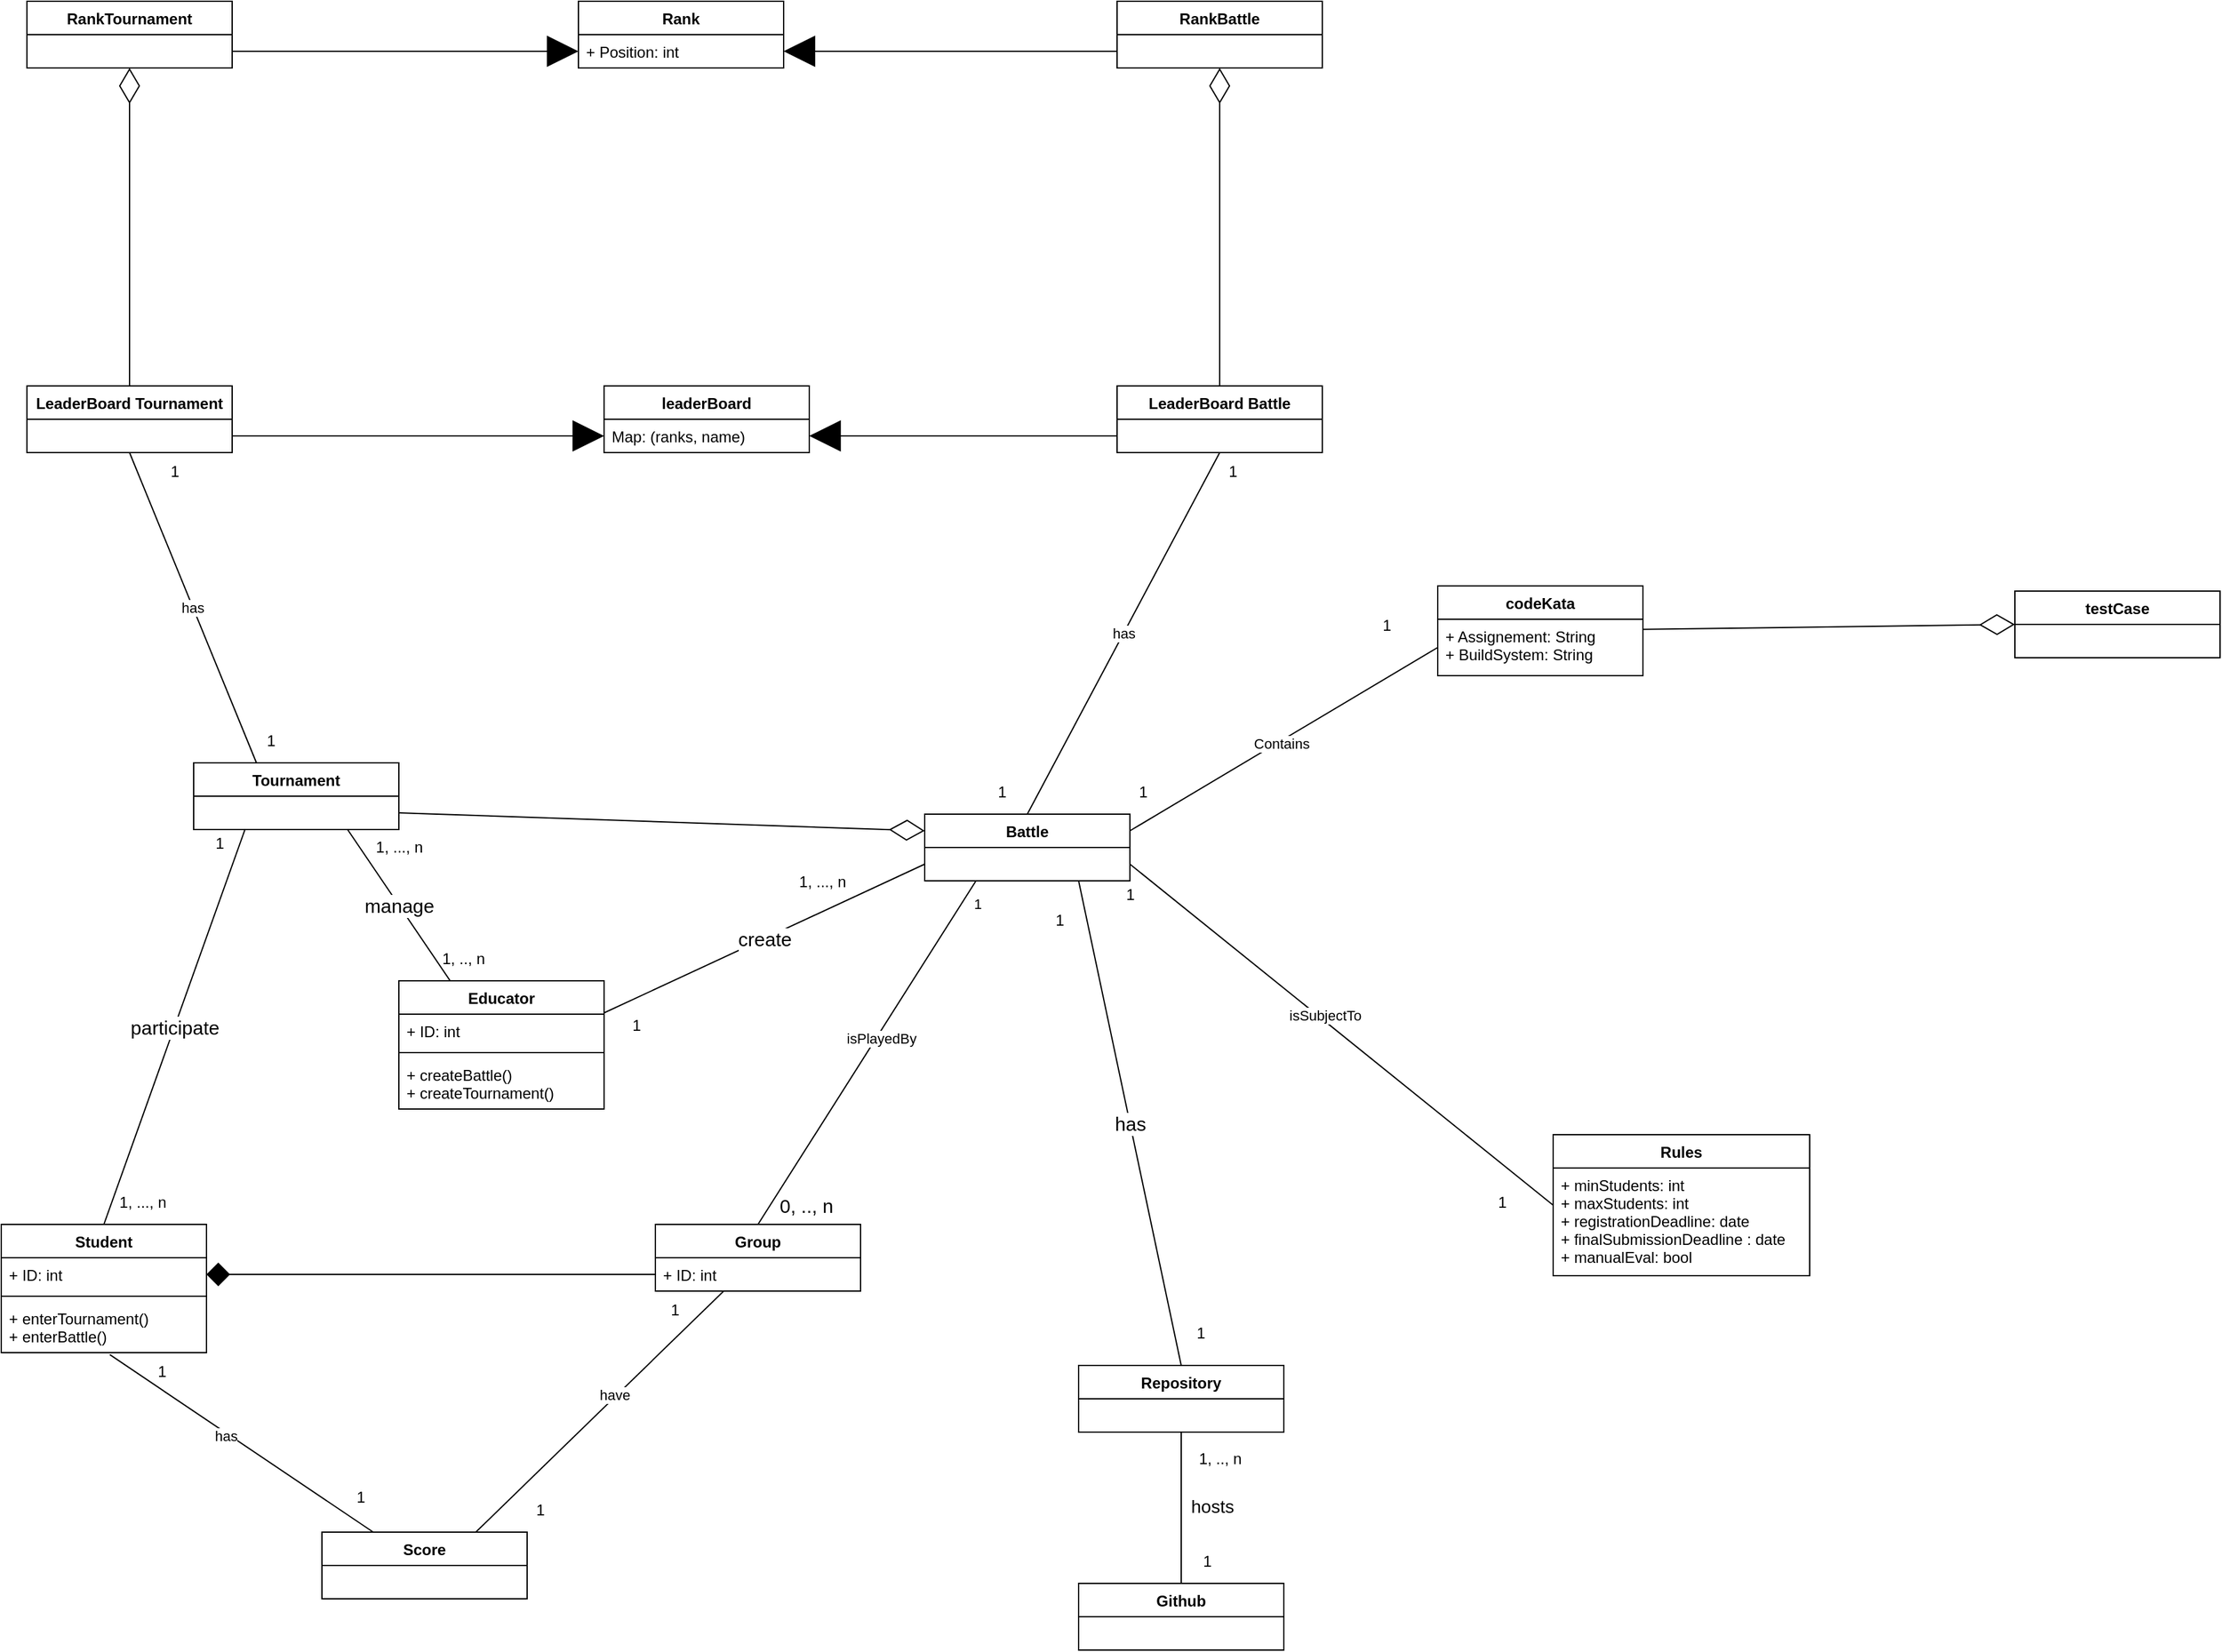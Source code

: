<mxfile version="22.1.3" type="device">
  <diagram id="ikbslbPm9LD_CiqMtaIl" name="Pagina-1">
    <mxGraphModel dx="2970" dy="2347" grid="1" gridSize="10" guides="1" tooltips="1" connect="1" arrows="1" fold="1" page="1" pageScale="1" pageWidth="827" pageHeight="1169" math="0" shadow="0">
      <root>
        <mxCell id="0" />
        <mxCell id="1" parent="0" />
        <mxCell id="85" value="has" style="edgeStyle=none;html=1;exitX=0.5;exitY=0;exitDx=0;exitDy=0;entryX=0.5;entryY=1;entryDx=0;entryDy=0;startArrow=none;startFill=0;endArrow=none;endFill=0;endSize=16;" parent="1" source="19" target="51" edge="1">
          <mxGeometry relative="1" as="geometry" />
        </mxCell>
        <mxCell id="19" value="Battle" style="swimlane;fontStyle=1;align=center;verticalAlign=top;childLayout=stackLayout;horizontal=1;startSize=26;horizontalStack=0;resizeParent=1;resizeParentMax=0;resizeLast=0;collapsible=1;marginBottom=0;" parent="1" vertex="1">
          <mxGeometry x="400" y="420" width="160" height="52" as="geometry" />
        </mxCell>
        <mxCell id="97" style="edgeStyle=none;html=1;exitX=1;exitY=0.5;exitDx=0;exitDy=0;entryX=0;entryY=0.5;entryDx=0;entryDy=0;strokeWidth=1;fontSize=15;startArrow=diamond;startFill=1;endArrow=none;endFill=0;startSize=16;endSize=19;targetPerimeterSpacing=12;" parent="1" source="24" target="48" edge="1">
          <mxGeometry relative="1" as="geometry" />
        </mxCell>
        <mxCell id="98" value="participate" style="edgeStyle=none;html=1;exitX=0.5;exitY=0;exitDx=0;exitDy=0;strokeWidth=1;fontSize=15;startArrow=none;startFill=0;endArrow=none;endFill=0;startSize=16;endSize=19;targetPerimeterSpacing=12;entryX=0.25;entryY=1;entryDx=0;entryDy=0;" parent="1" source="23" target="39" edge="1">
          <mxGeometry relative="1" as="geometry">
            <mxPoint x="-121" y="430" as="targetPoint" />
          </mxGeometry>
        </mxCell>
        <mxCell id="23" value="Student" style="swimlane;fontStyle=1;align=center;verticalAlign=top;childLayout=stackLayout;horizontal=1;startSize=26;horizontalStack=0;resizeParent=1;resizeParentMax=0;resizeLast=0;collapsible=1;marginBottom=0;" parent="1" vertex="1">
          <mxGeometry x="-320" y="740" width="160" height="100" as="geometry" />
        </mxCell>
        <mxCell id="24" value="+ ID: int" style="text;strokeColor=none;fillColor=none;align=left;verticalAlign=top;spacingLeft=4;spacingRight=4;overflow=hidden;rotatable=0;points=[[0,0.5],[1,0.5]];portConstraint=eastwest;" parent="23" vertex="1">
          <mxGeometry y="26" width="160" height="26" as="geometry" />
        </mxCell>
        <mxCell id="25" value="" style="line;strokeWidth=1;fillColor=none;align=left;verticalAlign=middle;spacingTop=-1;spacingLeft=3;spacingRight=3;rotatable=0;labelPosition=right;points=[];portConstraint=eastwest;strokeColor=inherit;" parent="23" vertex="1">
          <mxGeometry y="52" width="160" height="8" as="geometry" />
        </mxCell>
        <mxCell id="26" value="+ enterTournament()&#xa;+ enterBattle()" style="text;strokeColor=none;fillColor=none;align=left;verticalAlign=top;spacingLeft=4;spacingRight=4;overflow=hidden;rotatable=0;points=[[0,0.5],[1,0.5]];portConstraint=eastwest;" parent="23" vertex="1">
          <mxGeometry y="60" width="160" height="40" as="geometry" />
        </mxCell>
        <mxCell id="27" value="leaderBoard" style="swimlane;fontStyle=1;align=center;verticalAlign=top;childLayout=stackLayout;horizontal=1;startSize=26;horizontalStack=0;resizeParent=1;resizeParentMax=0;resizeLast=0;collapsible=1;marginBottom=0;" parent="1" vertex="1">
          <mxGeometry x="150" y="86" width="160" height="52" as="geometry" />
        </mxCell>
        <mxCell id="28" value="Map: (ranks, name)" style="text;strokeColor=none;fillColor=none;align=left;verticalAlign=top;spacingLeft=4;spacingRight=4;overflow=hidden;rotatable=0;points=[[0,0.5],[1,0.5]];portConstraint=eastwest;" parent="27" vertex="1">
          <mxGeometry y="26" width="160" height="26" as="geometry" />
        </mxCell>
        <mxCell id="88" style="edgeStyle=none;html=1;exitX=0;exitY=0.5;exitDx=0;exitDy=0;entryX=1;entryY=0.5;entryDx=0;entryDy=0;strokeWidth=1;startArrow=none;startFill=0;endArrow=block;endFill=1;endSize=22;targetPerimeterSpacing=12;" parent="1" target="64" edge="1">
          <mxGeometry relative="1" as="geometry">
            <mxPoint x="550" y="-175" as="sourcePoint" />
          </mxGeometry>
        </mxCell>
        <mxCell id="31" value="RankBattle" style="swimlane;fontStyle=1;align=center;verticalAlign=top;childLayout=stackLayout;horizontal=1;startSize=26;horizontalStack=0;resizeParent=1;resizeParentMax=0;resizeLast=0;collapsible=1;marginBottom=0;" parent="1" vertex="1">
          <mxGeometry x="550" y="-214" width="160" height="52" as="geometry" />
        </mxCell>
        <mxCell id="89" style="edgeStyle=none;html=1;exitX=1;exitY=0.5;exitDx=0;exitDy=0;entryX=0;entryY=0.5;entryDx=0;entryDy=0;strokeWidth=1;startArrow=none;startFill=0;endArrow=block;endFill=1;endSize=22;targetPerimeterSpacing=12;" parent="1" target="64" edge="1">
          <mxGeometry relative="1" as="geometry">
            <mxPoint x="-140" y="-175" as="sourcePoint" />
          </mxGeometry>
        </mxCell>
        <mxCell id="35" value="RankTournament" style="swimlane;fontStyle=1;align=center;verticalAlign=top;childLayout=stackLayout;horizontal=1;startSize=26;horizontalStack=0;resizeParent=1;resizeParentMax=0;resizeLast=0;collapsible=1;marginBottom=0;" parent="1" vertex="1">
          <mxGeometry x="-300" y="-214" width="160" height="52" as="geometry" />
        </mxCell>
        <mxCell id="39" value="Tournament" style="swimlane;fontStyle=1;align=center;verticalAlign=top;childLayout=stackLayout;horizontal=1;startSize=26;horizontalStack=0;resizeParent=1;resizeParentMax=0;resizeLast=0;collapsible=1;marginBottom=0;" parent="1" vertex="1">
          <mxGeometry x="-170" y="380" width="160" height="52" as="geometry" />
        </mxCell>
        <mxCell id="HH2QMNtfr4g-k63wctIC-111" style="rounded=0;orthogonalLoop=1;jettySize=auto;html=1;entryX=0;entryY=0.5;entryDx=0;entryDy=0;endArrow=diamondThin;endFill=0;endSize=25;" edge="1" parent="1" source="43" target="HH2QMNtfr4g-k63wctIC-107">
          <mxGeometry relative="1" as="geometry" />
        </mxCell>
        <mxCell id="43" value="codeKata" style="swimlane;fontStyle=1;align=center;verticalAlign=top;childLayout=stackLayout;horizontal=1;startSize=26;horizontalStack=0;resizeParent=1;resizeParentMax=0;resizeLast=0;collapsible=1;marginBottom=0;" parent="1" vertex="1">
          <mxGeometry x="800" y="242" width="160" height="70" as="geometry" />
        </mxCell>
        <mxCell id="44" value="+ Assignement: String&#xa;+ BuildSystem: String " style="text;strokeColor=none;fillColor=none;align=left;verticalAlign=top;spacingLeft=4;spacingRight=4;overflow=hidden;rotatable=0;points=[[0,0.5],[1,0.5]];portConstraint=eastwest;" parent="43" vertex="1">
          <mxGeometry y="26" width="160" height="44" as="geometry" />
        </mxCell>
        <mxCell id="92" value="&lt;font style=&quot;font-size: 15px;&quot;&gt;0, .., n&lt;/font&gt;" style="edgeStyle=none;html=1;exitX=0.5;exitY=0;exitDx=0;exitDy=0;entryX=0.25;entryY=1;entryDx=0;entryDy=0;strokeWidth=1;startArrow=none;startFill=0;endArrow=none;endFill=0;endSize=1;targetPerimeterSpacing=12;labelPosition=right;verticalLabelPosition=bottom;align=left;verticalAlign=top;" parent="1" source="47" target="19" edge="1">
          <mxGeometry x="-0.789" y="3" relative="1" as="geometry">
            <mxPoint as="offset" />
            <mxPoint x="450.08" y="506.988" as="targetPoint" />
          </mxGeometry>
        </mxCell>
        <mxCell id="HH2QMNtfr4g-k63wctIC-139" value="isPlayedBy" style="edgeLabel;html=1;align=center;verticalAlign=middle;resizable=0;points=[];" vertex="1" connectable="0" parent="92">
          <mxGeometry x="0.094" y="-3" relative="1" as="geometry">
            <mxPoint as="offset" />
          </mxGeometry>
        </mxCell>
        <mxCell id="HH2QMNtfr4g-k63wctIC-140" value="1" style="edgeLabel;html=1;align=center;verticalAlign=middle;resizable=0;points=[];" vertex="1" connectable="0" parent="92">
          <mxGeometry x="0.909" y="-10" relative="1" as="geometry">
            <mxPoint as="offset" />
          </mxGeometry>
        </mxCell>
        <mxCell id="106" style="edgeStyle=none;html=1;entryX=0.75;entryY=0;entryDx=0;entryDy=0;endArrow=none;endFill=0;endSize=16;" parent="1" source="47" target="79" edge="1">
          <mxGeometry relative="1" as="geometry" />
        </mxCell>
        <mxCell id="107" value="have" style="edgeLabel;html=1;align=center;verticalAlign=middle;resizable=0;points=[];" parent="106" vertex="1" connectable="0">
          <mxGeometry x="-0.128" y="-2" relative="1" as="geometry">
            <mxPoint as="offset" />
          </mxGeometry>
        </mxCell>
        <mxCell id="47" value="Group" style="swimlane;fontStyle=1;align=center;verticalAlign=top;childLayout=stackLayout;horizontal=1;startSize=26;horizontalStack=0;resizeParent=1;resizeParentMax=0;resizeLast=0;collapsible=1;marginBottom=0;" parent="1" vertex="1">
          <mxGeometry x="190" y="740" width="160" height="52" as="geometry" />
        </mxCell>
        <mxCell id="48" value="+ ID: int" style="text;strokeColor=none;fillColor=none;align=left;verticalAlign=top;spacingLeft=4;spacingRight=4;overflow=hidden;rotatable=0;points=[[0,0.5],[1,0.5]];portConstraint=eastwest;" parent="47" vertex="1">
          <mxGeometry y="26" width="160" height="26" as="geometry" />
        </mxCell>
        <mxCell id="87" style="edgeStyle=none;html=1;exitX=0;exitY=0.75;exitDx=0;exitDy=0;entryX=1;entryY=0.5;entryDx=0;entryDy=0;strokeWidth=1;startArrow=none;startFill=0;endArrow=block;endFill=1;endSize=22;targetPerimeterSpacing=12;" parent="1" source="51" target="28" edge="1">
          <mxGeometry relative="1" as="geometry">
            <mxPoint x="540" y="125" as="sourcePoint" />
          </mxGeometry>
        </mxCell>
        <mxCell id="51" value="LeaderBoard Battle" style="swimlane;fontStyle=1;align=center;verticalAlign=top;childLayout=stackLayout;horizontal=1;startSize=26;horizontalStack=0;resizeParent=1;resizeParentMax=0;resizeLast=0;collapsible=1;marginBottom=0;" parent="1" vertex="1">
          <mxGeometry x="550" y="86" width="160" height="52" as="geometry" />
        </mxCell>
        <mxCell id="94" value="manage" style="edgeStyle=none;html=1;exitX=0.25;exitY=0;exitDx=0;exitDy=0;entryX=0.75;entryY=1;entryDx=0;entryDy=0;strokeWidth=1;fontSize=15;startArrow=none;startFill=0;endArrow=none;endFill=0;endSize=8;targetPerimeterSpacing=12;" parent="1" source="55" target="39" edge="1">
          <mxGeometry relative="1" as="geometry">
            <mxPoint x="-66" y="431.012" as="targetPoint" />
          </mxGeometry>
        </mxCell>
        <mxCell id="95" value="create" style="edgeStyle=none;html=1;exitX=1;exitY=0.25;exitDx=0;exitDy=0;entryX=0;entryY=0.75;entryDx=0;entryDy=0;strokeWidth=1;fontSize=15;startArrow=none;startFill=0;endArrow=none;endFill=0;endSize=16;targetPerimeterSpacing=13;" parent="1" source="55" target="19" edge="1">
          <mxGeometry relative="1" as="geometry">
            <mxPoint x="400.96" y="503.998" as="targetPoint" />
          </mxGeometry>
        </mxCell>
        <mxCell id="55" value="Educator" style="swimlane;fontStyle=1;align=center;verticalAlign=top;childLayout=stackLayout;horizontal=1;startSize=26;horizontalStack=0;resizeParent=1;resizeParentMax=0;resizeLast=0;collapsible=1;marginBottom=0;" parent="1" vertex="1">
          <mxGeometry x="-10" y="550" width="160" height="100" as="geometry" />
        </mxCell>
        <mxCell id="56" value="+ ID: int" style="text;strokeColor=none;fillColor=none;align=left;verticalAlign=top;spacingLeft=4;spacingRight=4;overflow=hidden;rotatable=0;points=[[0,0.5],[1,0.5]];portConstraint=eastwest;" parent="55" vertex="1">
          <mxGeometry y="26" width="160" height="26" as="geometry" />
        </mxCell>
        <mxCell id="57" value="" style="line;strokeWidth=1;fillColor=none;align=left;verticalAlign=middle;spacingTop=-1;spacingLeft=3;spacingRight=3;rotatable=0;labelPosition=right;points=[];portConstraint=eastwest;strokeColor=inherit;" parent="55" vertex="1">
          <mxGeometry y="52" width="160" height="8" as="geometry" />
        </mxCell>
        <mxCell id="58" value="+ createBattle()&#xa;+ createTournament()" style="text;strokeColor=none;fillColor=none;align=left;verticalAlign=top;spacingLeft=4;spacingRight=4;overflow=hidden;rotatable=0;points=[[0,0.5],[1,0.5]];portConstraint=eastwest;" parent="55" vertex="1">
          <mxGeometry y="60" width="160" height="40" as="geometry" />
        </mxCell>
        <mxCell id="59" value="Rules&#xa;" style="swimlane;fontStyle=1;align=center;verticalAlign=top;childLayout=stackLayout;horizontal=1;startSize=26;horizontalStack=0;resizeParent=1;resizeParentMax=0;resizeLast=0;collapsible=1;marginBottom=0;" parent="1" vertex="1">
          <mxGeometry x="890" y="670" width="200" height="110" as="geometry" />
        </mxCell>
        <mxCell id="60" value="+ minStudents: int&#xa;+ maxStudents: int&#xa;+ registrationDeadline: date&#xa;+ finalSubmissionDeadline : date&#xa;+ manualEval: bool" style="text;strokeColor=none;fillColor=none;align=left;verticalAlign=top;spacingLeft=4;spacingRight=4;overflow=hidden;rotatable=0;points=[[0,0.5],[1,0.5]];portConstraint=eastwest;" parent="59" vertex="1">
          <mxGeometry y="26" width="200" height="84" as="geometry" />
        </mxCell>
        <mxCell id="63" value="Rank" style="swimlane;fontStyle=1;align=center;verticalAlign=top;childLayout=stackLayout;horizontal=1;startSize=26;horizontalStack=0;resizeParent=1;resizeParentMax=0;resizeLast=0;collapsible=1;marginBottom=0;" parent="1" vertex="1">
          <mxGeometry x="130" y="-214" width="160" height="52" as="geometry" />
        </mxCell>
        <mxCell id="64" value="+ Position: int" style="text;strokeColor=none;fillColor=none;align=left;verticalAlign=top;spacingLeft=4;spacingRight=4;overflow=hidden;rotatable=0;points=[[0,0.5],[1,0.5]];portConstraint=eastwest;" parent="63" vertex="1">
          <mxGeometry y="26" width="160" height="26" as="geometry" />
        </mxCell>
        <mxCell id="84" value="has" style="edgeStyle=none;html=1;exitX=0.5;exitY=1;exitDx=0;exitDy=0;entryX=0.306;entryY=0;entryDx=0;entryDy=0;entryPerimeter=0;startArrow=none;startFill=0;endArrow=none;endFill=0;endSize=12;startSize=16;" parent="1" source="67" target="39" edge="1">
          <mxGeometry relative="1" as="geometry" />
        </mxCell>
        <mxCell id="86" style="edgeStyle=none;html=1;exitX=1;exitY=0.5;exitDx=0;exitDy=0;entryX=0;entryY=0.5;entryDx=0;entryDy=0;startArrow=none;startFill=0;endArrow=block;endFill=1;strokeWidth=1;targetPerimeterSpacing=12;endSize=22;" parent="1" target="28" edge="1">
          <mxGeometry relative="1" as="geometry">
            <mxPoint x="-140" y="125" as="sourcePoint" />
          </mxGeometry>
        </mxCell>
        <mxCell id="104" style="edgeStyle=none;html=1;exitX=0.5;exitY=0;exitDx=0;exitDy=0;entryX=0.5;entryY=1;entryDx=0;entryDy=0;endArrow=diamondThin;endFill=0;endSize=25;" parent="1" source="67" target="35" edge="1">
          <mxGeometry relative="1" as="geometry">
            <mxPoint x="-217.92" y="-125.998" as="targetPoint" />
          </mxGeometry>
        </mxCell>
        <mxCell id="67" value="LeaderBoard Tournament" style="swimlane;fontStyle=1;align=center;verticalAlign=top;childLayout=stackLayout;horizontal=1;startSize=26;horizontalStack=0;resizeParent=1;resizeParentMax=0;resizeLast=0;collapsible=1;marginBottom=0;" parent="1" vertex="1">
          <mxGeometry x="-300" y="86" width="160" height="52" as="geometry" />
        </mxCell>
        <mxCell id="71" value="Github" style="swimlane;fontStyle=1;align=center;verticalAlign=top;childLayout=stackLayout;horizontal=1;startSize=26;horizontalStack=0;resizeParent=1;resizeParentMax=0;resizeLast=0;collapsible=1;marginBottom=0;" parent="1" vertex="1">
          <mxGeometry x="520" y="1020" width="160" height="52" as="geometry">
            <mxRectangle x="520" y="1020" width="80" height="30" as="alternateBounds" />
          </mxGeometry>
        </mxCell>
        <mxCell id="83" value="&lt;font style=&quot;font-size: 14px;&quot;&gt;hosts&lt;/font&gt;" style="edgeStyle=none;html=1;entryX=0.5;entryY=0;entryDx=0;entryDy=0;endArrow=none;endFill=0;exitX=0.5;exitY=1;exitDx=0;exitDy=0;" parent="1" source="75" target="71" edge="1">
          <mxGeometry x="-0.017" y="24" relative="1" as="geometry">
            <mxPoint as="offset" />
            <mxPoint x="600" y="936.832" as="sourcePoint" />
          </mxGeometry>
        </mxCell>
        <mxCell id="99" value="has" style="edgeStyle=none;html=1;exitX=0.5;exitY=0;exitDx=0;exitDy=0;entryX=0.75;entryY=1;entryDx=0;entryDy=0;strokeWidth=1;fontSize=15;startArrow=none;startFill=0;endArrow=none;endFill=0;startSize=16;endSize=19;targetPerimeterSpacing=12;" parent="1" source="75" target="19" edge="1">
          <mxGeometry relative="1" as="geometry">
            <mxPoint x="558.08" y="506.988" as="targetPoint" />
          </mxGeometry>
        </mxCell>
        <mxCell id="75" value="Repository" style="swimlane;fontStyle=1;align=center;verticalAlign=top;childLayout=stackLayout;horizontal=1;startSize=26;horizontalStack=0;resizeParent=1;resizeParentMax=0;resizeLast=0;collapsible=1;marginBottom=0;" parent="1" vertex="1">
          <mxGeometry x="520" y="850" width="160" height="52" as="geometry" />
        </mxCell>
        <mxCell id="79" value="Score" style="swimlane;fontStyle=1;align=center;verticalAlign=top;childLayout=stackLayout;horizontal=1;startSize=26;horizontalStack=0;resizeParent=1;resizeParentMax=0;resizeLast=0;collapsible=1;marginBottom=0;" parent="1" vertex="1">
          <mxGeometry x="-70" y="980" width="160" height="52" as="geometry" />
        </mxCell>
        <mxCell id="90" style="edgeStyle=none;html=1;exitX=1;exitY=0.25;exitDx=0;exitDy=0;entryX=0;entryY=0.5;entryDx=0;entryDy=0;strokeWidth=1;startArrow=none;startFill=0;endArrow=none;endFill=0;endSize=16;targetPerimeterSpacing=12;startSize=13;sourcePerimeterSpacing=7;" parent="1" source="19" target="44" edge="1">
          <mxGeometry relative="1" as="geometry">
            <mxPoint x="560" y="459" as="sourcePoint" />
          </mxGeometry>
        </mxCell>
        <mxCell id="HH2QMNtfr4g-k63wctIC-113" value="Contains" style="edgeLabel;html=1;align=center;verticalAlign=middle;resizable=0;points=[];" vertex="1" connectable="0" parent="90">
          <mxGeometry x="-0.027" y="-2" relative="1" as="geometry">
            <mxPoint as="offset" />
          </mxGeometry>
        </mxCell>
        <mxCell id="91" style="edgeStyle=none;html=1;exitX=0;exitY=0.5;exitDx=0;exitDy=0;entryX=1;entryY=0.75;entryDx=0;entryDy=0;strokeWidth=1;startArrow=none;startFill=0;endArrow=none;endFill=0;endSize=6;targetPerimeterSpacing=16;sourcePerimeterSpacing=3;startSize=16;" parent="1" source="59" target="19" edge="1">
          <mxGeometry relative="1" as="geometry">
            <mxPoint x="560.96" y="467.996" as="targetPoint" />
          </mxGeometry>
        </mxCell>
        <mxCell id="HH2QMNtfr4g-k63wctIC-114" value="isSubjectTo" style="edgeLabel;html=1;align=center;verticalAlign=middle;resizable=0;points=[];" vertex="1" connectable="0" parent="91">
          <mxGeometry x="0.095" y="-3" relative="1" as="geometry">
            <mxPoint as="offset" />
          </mxGeometry>
        </mxCell>
        <mxCell id="96" style="edgeStyle=none;html=1;exitX=1;exitY=0.75;exitDx=0;exitDy=0;entryX=0;entryY=0.25;entryDx=0;entryDy=0;strokeWidth=1;fontSize=15;startArrow=none;startFill=0;endArrow=diamondThin;endFill=0;endSize=25;targetPerimeterSpacing=12;startSize=18;" parent="1" source="39" target="19" edge="1">
          <mxGeometry relative="1" as="geometry">
            <mxPoint x="-10" y="419" as="sourcePoint" />
            <mxPoint x="400" y="459" as="targetPoint" />
          </mxGeometry>
        </mxCell>
        <mxCell id="100" style="edgeStyle=none;html=1;exitX=0.529;exitY=1.04;exitDx=0;exitDy=0;entryX=0.25;entryY=0;entryDx=0;entryDy=0;endArrow=none;endFill=0;exitPerimeter=0;endSize=16;" parent="1" source="26" target="79" edge="1">
          <mxGeometry relative="1" as="geometry" />
        </mxCell>
        <mxCell id="HH2QMNtfr4g-k63wctIC-143" value="has" style="edgeLabel;html=1;align=center;verticalAlign=middle;resizable=0;points=[];" vertex="1" connectable="0" parent="100">
          <mxGeometry x="-0.109" y="-2" relative="1" as="geometry">
            <mxPoint as="offset" />
          </mxGeometry>
        </mxCell>
        <mxCell id="102" style="edgeStyle=none;html=1;exitX=0.5;exitY=0;exitDx=0;exitDy=0;endArrow=diamondThin;endFill=0;endSize=25;entryX=0.5;entryY=1;entryDx=0;entryDy=0;" parent="1" source="51" target="31" edge="1">
          <mxGeometry relative="1" as="geometry">
            <mxPoint x="630" y="-159.998" as="targetPoint" />
          </mxGeometry>
        </mxCell>
        <mxCell id="HH2QMNtfr4g-k63wctIC-107" value="testCase" style="swimlane;fontStyle=1;align=center;verticalAlign=top;childLayout=stackLayout;horizontal=1;startSize=26;horizontalStack=0;resizeParent=1;resizeParentMax=0;resizeLast=0;collapsible=1;marginBottom=0;whiteSpace=wrap;html=1;" vertex="1" parent="1">
          <mxGeometry x="1250" y="246" width="160" height="52" as="geometry" />
        </mxCell>
        <mxCell id="HH2QMNtfr4g-k63wctIC-117" value="1, .., n" style="text;html=1;align=center;verticalAlign=middle;resizable=0;points=[];autosize=1;strokeColor=none;fillColor=none;" vertex="1" parent="1">
          <mxGeometry x="10" y="518" width="60" height="30" as="geometry" />
        </mxCell>
        <mxCell id="HH2QMNtfr4g-k63wctIC-118" value="1, ..., n" style="text;html=1;align=center;verticalAlign=middle;resizable=0;points=[];autosize=1;strokeColor=none;fillColor=none;" vertex="1" parent="1">
          <mxGeometry x="-40" y="431" width="60" height="30" as="geometry" />
        </mxCell>
        <mxCell id="HH2QMNtfr4g-k63wctIC-119" value="1" style="text;html=1;align=center;verticalAlign=middle;resizable=0;points=[];autosize=1;strokeColor=none;fillColor=none;" vertex="1" parent="1">
          <mxGeometry x="-165" y="428" width="30" height="30" as="geometry" />
        </mxCell>
        <mxCell id="HH2QMNtfr4g-k63wctIC-120" value="1, ..., n" style="text;html=1;align=center;verticalAlign=middle;resizable=0;points=[];autosize=1;strokeColor=none;fillColor=none;" vertex="1" parent="1">
          <mxGeometry x="-240" y="708" width="60" height="30" as="geometry" />
        </mxCell>
        <mxCell id="HH2QMNtfr4g-k63wctIC-121" value="1" style="text;html=1;align=center;verticalAlign=middle;resizable=0;points=[];autosize=1;strokeColor=none;fillColor=none;" vertex="1" parent="1">
          <mxGeometry x="-55" y="938" width="30" height="30" as="geometry" />
        </mxCell>
        <mxCell id="HH2QMNtfr4g-k63wctIC-123" value="1" style="text;html=1;align=center;verticalAlign=middle;resizable=0;points=[];autosize=1;strokeColor=none;fillColor=none;" vertex="1" parent="1">
          <mxGeometry x="85" y="948" width="30" height="30" as="geometry" />
        </mxCell>
        <mxCell id="HH2QMNtfr4g-k63wctIC-124" value="1" style="text;html=1;align=center;verticalAlign=middle;resizable=0;points=[];autosize=1;strokeColor=none;fillColor=none;" vertex="1" parent="1">
          <mxGeometry x="190" y="792" width="30" height="30" as="geometry" />
        </mxCell>
        <mxCell id="HH2QMNtfr4g-k63wctIC-125" value="1, .., n" style="text;html=1;align=center;verticalAlign=middle;resizable=0;points=[];autosize=1;strokeColor=none;fillColor=none;" vertex="1" parent="1">
          <mxGeometry x="600" y="908" width="60" height="30" as="geometry" />
        </mxCell>
        <mxCell id="HH2QMNtfr4g-k63wctIC-126" value="1" style="text;html=1;align=center;verticalAlign=middle;resizable=0;points=[];autosize=1;strokeColor=none;fillColor=none;" vertex="1" parent="1">
          <mxGeometry x="-200" y="138" width="30" height="30" as="geometry" />
        </mxCell>
        <mxCell id="HH2QMNtfr4g-k63wctIC-127" value="1" style="text;html=1;align=center;verticalAlign=middle;resizable=0;points=[];autosize=1;strokeColor=none;fillColor=none;" vertex="1" parent="1">
          <mxGeometry x="-125" y="348" width="30" height="30" as="geometry" />
        </mxCell>
        <mxCell id="HH2QMNtfr4g-k63wctIC-128" value="1" style="text;html=1;align=center;verticalAlign=middle;resizable=0;points=[];autosize=1;strokeColor=none;fillColor=none;" vertex="1" parent="1">
          <mxGeometry x="625" y="138" width="30" height="30" as="geometry" />
        </mxCell>
        <mxCell id="HH2QMNtfr4g-k63wctIC-129" value="1" style="text;html=1;align=center;verticalAlign=middle;resizable=0;points=[];autosize=1;strokeColor=none;fillColor=none;" vertex="1" parent="1">
          <mxGeometry x="445" y="388" width="30" height="30" as="geometry" />
        </mxCell>
        <mxCell id="HH2QMNtfr4g-k63wctIC-130" value="1" style="text;html=1;align=center;verticalAlign=middle;resizable=0;points=[];autosize=1;strokeColor=none;fillColor=none;" vertex="1" parent="1">
          <mxGeometry x="605" y="988" width="30" height="30" as="geometry" />
        </mxCell>
        <mxCell id="HH2QMNtfr4g-k63wctIC-131" value="1" style="text;html=1;align=center;verticalAlign=middle;resizable=0;points=[];autosize=1;strokeColor=none;fillColor=none;" vertex="1" parent="1">
          <mxGeometry x="745" y="258" width="30" height="30" as="geometry" />
        </mxCell>
        <mxCell id="HH2QMNtfr4g-k63wctIC-132" value="1" style="text;html=1;align=center;verticalAlign=middle;resizable=0;points=[];autosize=1;strokeColor=none;fillColor=none;" vertex="1" parent="1">
          <mxGeometry x="555" y="388" width="30" height="30" as="geometry" />
        </mxCell>
        <mxCell id="HH2QMNtfr4g-k63wctIC-133" value="1" style="text;html=1;align=center;verticalAlign=middle;resizable=0;points=[];autosize=1;strokeColor=none;fillColor=none;" vertex="1" parent="1">
          <mxGeometry x="835" y="708" width="30" height="30" as="geometry" />
        </mxCell>
        <mxCell id="HH2QMNtfr4g-k63wctIC-134" value="1" style="text;html=1;align=center;verticalAlign=middle;resizable=0;points=[];autosize=1;strokeColor=none;fillColor=none;" vertex="1" parent="1">
          <mxGeometry x="545" y="468" width="30" height="30" as="geometry" />
        </mxCell>
        <mxCell id="HH2QMNtfr4g-k63wctIC-135" value="1" style="text;html=1;align=center;verticalAlign=middle;resizable=0;points=[];autosize=1;strokeColor=none;fillColor=none;" vertex="1" parent="1">
          <mxGeometry x="490" y="488" width="30" height="30" as="geometry" />
        </mxCell>
        <mxCell id="HH2QMNtfr4g-k63wctIC-136" value="1" style="text;html=1;align=center;verticalAlign=middle;resizable=0;points=[];autosize=1;strokeColor=none;fillColor=none;" vertex="1" parent="1">
          <mxGeometry x="600" y="810" width="30" height="30" as="geometry" />
        </mxCell>
        <mxCell id="HH2QMNtfr4g-k63wctIC-137" value="1" style="text;html=1;align=center;verticalAlign=middle;resizable=0;points=[];autosize=1;strokeColor=none;fillColor=none;" vertex="1" parent="1">
          <mxGeometry x="160" y="570" width="30" height="30" as="geometry" />
        </mxCell>
        <mxCell id="HH2QMNtfr4g-k63wctIC-138" value="1, ..., n" style="text;html=1;align=center;verticalAlign=middle;resizable=0;points=[];autosize=1;strokeColor=none;fillColor=none;" vertex="1" parent="1">
          <mxGeometry x="290" y="458" width="60" height="30" as="geometry" />
        </mxCell>
        <mxCell id="HH2QMNtfr4g-k63wctIC-122" value="1" style="text;html=1;align=center;verticalAlign=middle;resizable=0;points=[];autosize=1;strokeColor=none;fillColor=none;" vertex="1" parent="1">
          <mxGeometry x="-210" y="840" width="30" height="30" as="geometry" />
        </mxCell>
      </root>
    </mxGraphModel>
  </diagram>
</mxfile>
